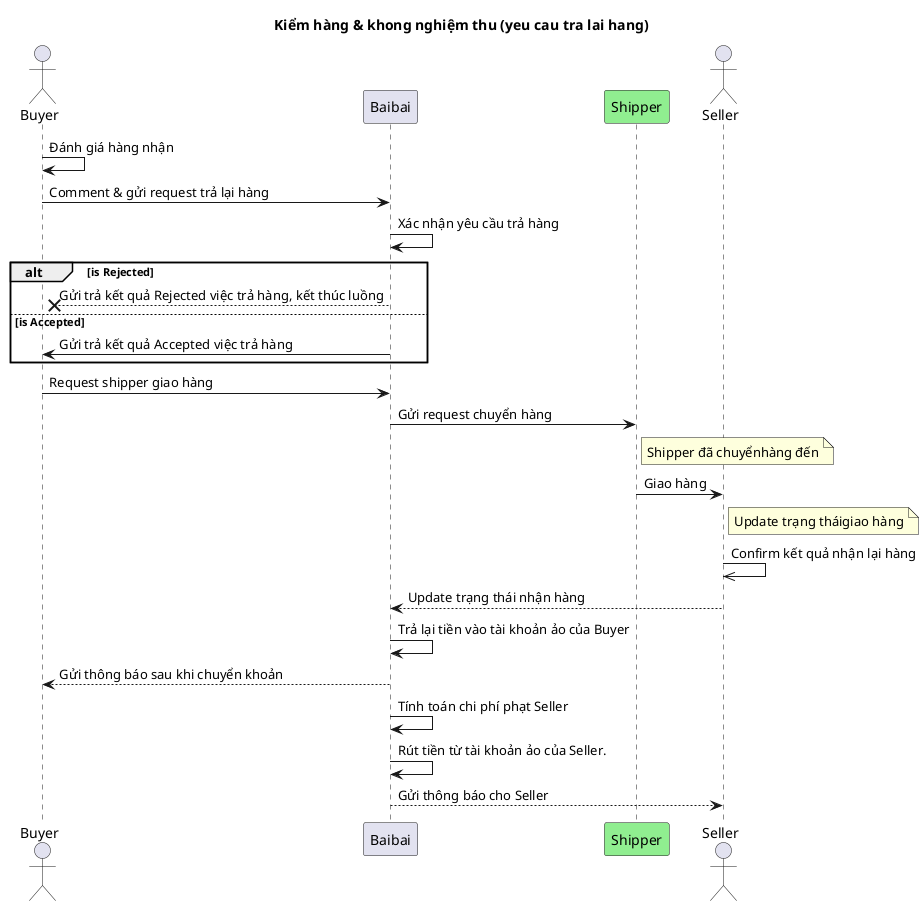 @startuml
    'Keep Mermaid format
    Title: Kiểm hàng & khong nghiệm thu (yeu cau tra lai hang)

    actor Buyer
    participant Baibai
    participant Shipper #LightGreen
    actor Seller
    
    Buyer -> Buyer: Đánh giá hàng nhận
    Buyer -> Baibai: Comment & gửi request trả lại hàng
    Baibai -> Baibai: Xác nhận yêu cầu trả hàng
    
    alt is Rejected
        Baibai --x Buyer: Gửi trả kết quả Rejected việc trả hàng, kết thúc luồng
    else is Accepted
        Baibai -> Buyer: Gửi trả kết quả Accepted việc trả hàng
    end

    Buyer -> Baibai: Request shipper giao hàng
    Baibai -> Shipper: Gửi request chuyển hàng
    Note right of Shipper: Shipper đã chuyểnhàng đến
    Shipper -> Seller: Giao hàng
    Note right of Seller: Update trạng tháigiao hàng
    
    Seller ->> Seller: Confirm kết quả nhận lại hàng
    Seller --> Baibai: Update trạng thái nhận hàng
    Baibai -> Baibai: Trả lại tiền vào tài khoản ảo của Buyer
    Baibai --> Buyer: Gửi thông báo sau khi chuyển khoản
    Baibai -> Baibai: Tính toán chi phí phạt Seller
    Baibai -> Baibai: Rút tiền từ tài khoản ảo của Seller.
    Baibai --> Seller: Gửi thông báo cho Seller
@enduml